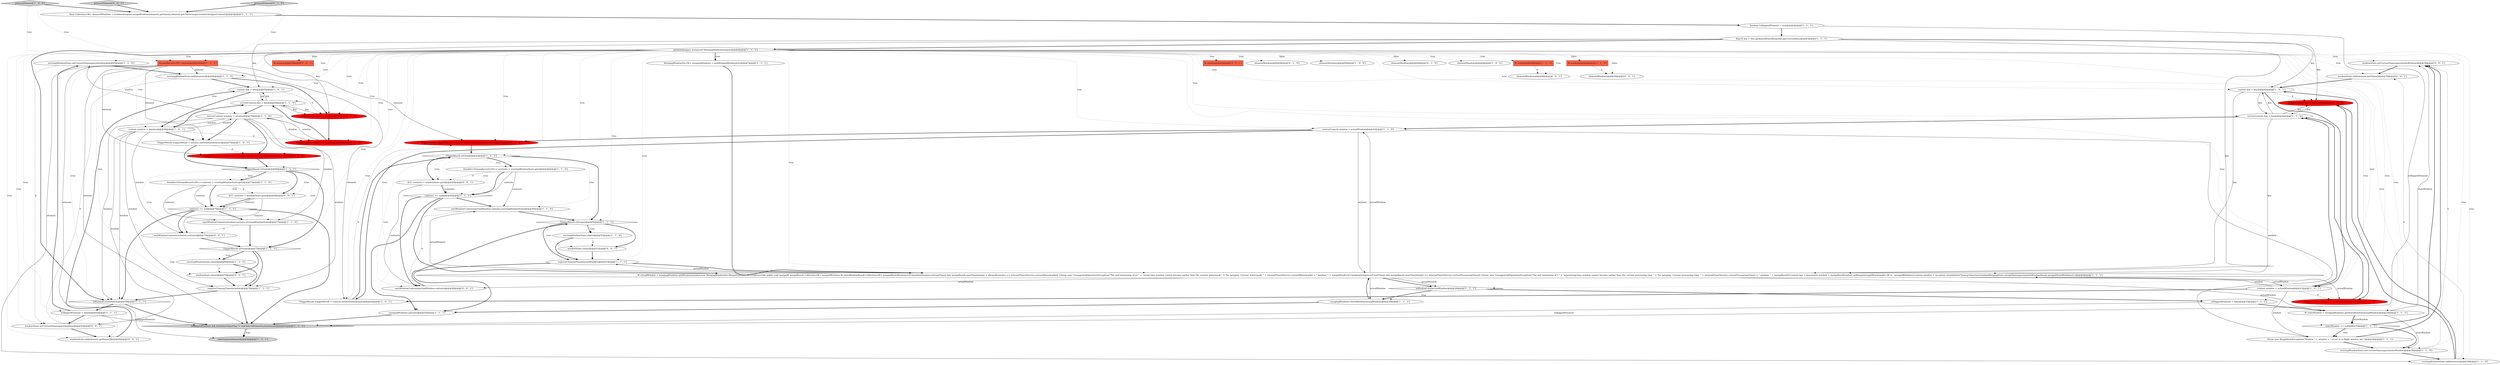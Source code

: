 digraph {
68 [style = filled, label = "W window@@@58@@@['0', '0', '1']", fillcolor = tomato, shape = box image = "AAA0AAABBB3BBB"];
69 [style = filled, label = "windowState.setCurrentNamespace(stateWindow)@@@38@@@['0', '0', '1']", fillcolor = white, shape = ellipse image = "AAA0AAABBB3BBB"];
61 [style = filled, label = "W window@@@8@@@['0', '0', '1']", fillcolor = tomato, shape = box image = "AAA0AAABBB3BBB"];
35 [style = filled, label = "mergingWindows.retireWindow(actualWindow)@@@30@@@['1', '1', '1']", fillcolor = white, shape = ellipse image = "AAA0AAABBB1BBB"];
53 [style = filled, label = "elementWindows@@@8@@@['0', '1', '0']", fillcolor = white, shape = ellipse image = "AAA0AAABBB2BBB"];
30 [style = filled, label = "contents == null@@@70@@@['1', '1', '1']", fillcolor = white, shape = diamond image = "AAA0AAABBB1BBB"];
5 [style = filled, label = "Iterable<StreamRecord<IN>> contents = evictingWindowState.get()@@@46@@@['1', '1', '0']", fillcolor = white, shape = ellipse image = "AAA0AAABBB1BBB"];
12 [style = filled, label = "Iterable<StreamRecord<IN>> contents = evictingWindowState.get()@@@73@@@['1', '1', '0']", fillcolor = white, shape = ellipse image = "AAA0AAABBB1BBB"];
24 [style = filled, label = "elementWindows@@@60@@@['1', '0', '0']", fillcolor = white, shape = ellipse image = "AAA0AAABBB1BBB"];
22 [style = filled, label = "MergingWindowSet<W> mergingWindows = getMergingWindowSet()@@@7@@@['1', '1', '1']", fillcolor = white, shape = ellipse image = "AAA0AAABBB1BBB"];
45 [style = filled, label = "processElement['1', '0', '0']", fillcolor = lightgray, shape = diamond image = "AAA0AAABBB1BBB"];
17 [style = filled, label = "emitWindowContents(window,contents,evictingWindowState)@@@77@@@['1', '1', '0']", fillcolor = white, shape = ellipse image = "AAA0AAABBB1BBB"];
11 [style = filled, label = "boolean isSkippedElement = true@@@4@@@['1', '1', '1']", fillcolor = white, shape = ellipse image = "AAA0AAABBB1BBB"];
46 [style = filled, label = "emitWindowContents(actualWindow,contents,evictingWindowState)@@@50@@@['1', '1', '0']", fillcolor = white, shape = ellipse image = "AAA0AAABBB1BBB"];
56 [style = filled, label = "TriggerResult triggerResult = triggerContext.onElement(element)@@@44@@@['0', '1', '0']", fillcolor = red, shape = ellipse image = "AAA1AAABBB2BBB"];
63 [style = filled, label = "windowState.clear()@@@76@@@['0', '0', '1']", fillcolor = white, shape = ellipse image = "AAA0AAABBB3BBB"];
4 [style = filled, label = "W stateWindow = mergingWindows.getStateWindow(actualWindow)@@@34@@@['1', '1', '1']", fillcolor = white, shape = ellipse image = "AAA0AAABBB1BBB"];
50 [style = filled, label = "evictingWindowState.setCurrentNamespace(window)@@@65@@@['1', '1', '0']", fillcolor = white, shape = ellipse image = "AAA0AAABBB1BBB"];
64 [style = filled, label = "elementWindows@@@8@@@['0', '0', '1']", fillcolor = white, shape = ellipse image = "AAA0AAABBB3BBB"];
42 [style = filled, label = "triggerResult.isPurge()@@@50@@@['1', '1', '1']", fillcolor = white, shape = diamond image = "AAA0AAABBB1BBB"];
59 [style = filled, label = "triggerContext.key = key@@@40@@@['0', '1', '0']", fillcolor = red, shape = ellipse image = "AAA1AAABBB2BBB"];
71 [style = filled, label = "ACC contents = windowState.get()@@@44@@@['0', '0', '1']", fillcolor = white, shape = ellipse image = "AAA0AAABBB3BBB"];
25 [style = filled, label = "triggerResult.isPurge()@@@75@@@['1', '1', '1']", fillcolor = white, shape = diamond image = "AAA0AAABBB1BBB"];
43 [style = filled, label = "TriggerResult triggerResult = context.onElement(element)@@@42@@@['1', '0', '1']", fillcolor = white, shape = ellipse image = "AAA0AAABBB1BBB"];
51 [style = filled, label = "elementWindows@@@60@@@['0', '1', '0']", fillcolor = white, shape = ellipse image = "AAA0AAABBB2BBB"];
70 [style = filled, label = "emitWindowContents(window,contents)@@@73@@@['0', '0', '1']", fillcolor = white, shape = ellipse image = "AAA0AAABBB3BBB"];
31 [style = filled, label = "stateWindow == null@@@35@@@['1', '1', '1']", fillcolor = white, shape = diamond image = "AAA0AAABBB1BBB"];
27 [style = filled, label = "isSkippedElement = false@@@33@@@['1', '1', '1']", fillcolor = white, shape = ellipse image = "AAA0AAABBB1BBB"];
8 [style = filled, label = "W actualWindow = mergingWindows.addWindow(window,new MergingWindowSet.MergeFunction<W>(){@Override public void merge(W mergeResult,Collection<W> mergedWindows,W stateWindowResult,Collection<W> mergedStateWindows){if ((windowAssigner.isEventTime() && mergeResult.maxTimestamp() + allowedLateness <= internalTimerService.currentWatermark())) {throw new UnsupportedOperationException(\"The end timestamp of an \" + \"event-time window cannot become earlier than the current watermark \" + \"by merging. Current watermark: \" + internalTimerService.currentWatermark() + \" window: \" + mergeResult)}if (!windowAssigner.isEventTime() && mergeResult.maxTimestamp() <= internalTimerService.currentProcessingTime()) {throw new UnsupportedOperationException(\"The end timestamp of a \" + \"processing-time window cannot become earlier than the current processing time \" + \"by merging. Current processing time: \" + internalTimerService.currentProcessingTime() + \" window: \" + mergeResult)}context.key = keycontext.window = mergeResultcontext.onMerge(mergedWindows)for (W m : mergedWindows){context.window = mcontext.clear()deleteCleanupTimer(m)}windowMergingState.mergeNamespaces(stateWindowResult,mergedStateWindows)}})@@@9@@@['1', '1', '1']", fillcolor = white, shape = ellipse image = "AAA0AAABBB1BBB"];
34 [style = filled, label = "isSkippedElement = false@@@62@@@['1', '1', '1']", fillcolor = white, shape = ellipse image = "AAA0AAABBB1BBB"];
7 [style = filled, label = "evictorContext.key = key@@@69@@@['1', '1', '0']", fillcolor = white, shape = ellipse image = "AAA0AAABBB1BBB"];
36 [style = filled, label = "evictingWindowState.setCurrentNamespace(stateWindow)@@@38@@@['1', '1', '0']", fillcolor = white, shape = ellipse image = "AAA0AAABBB1BBB"];
48 [style = filled, label = "final K key = this.getKeyedStateBackend().getCurrentKey()@@@5@@@['1', '1', '1']", fillcolor = white, shape = ellipse image = "AAA0AAABBB1BBB"];
74 [style = filled, label = "emitWindowContents(actualWindow,contents)@@@48@@@['0', '0', '1']", fillcolor = white, shape = ellipse image = "AAA0AAABBB3BBB"];
19 [style = filled, label = "isWindowLate(actualWindow)@@@29@@@['1', '1', '1']", fillcolor = white, shape = diamond image = "AAA0AAABBB1BBB"];
38 [style = filled, label = "evictorContext.window = window@@@70@@@['1', '1', '0']", fillcolor = white, shape = ellipse image = "AAA0AAABBB1BBB"];
26 [style = filled, label = "W window@@@8@@@['1', '1', '0']", fillcolor = tomato, shape = box image = "AAA0AAABBB1BBB"];
57 [style = filled, label = "TriggerResult triggerResult = triggerContext.onElement(element)@@@71@@@['0', '1', '0']", fillcolor = red, shape = ellipse image = "AAA1AAABBB2BBB"];
6 [style = filled, label = "elementWindows@@@8@@@['1', '0', '0']", fillcolor = white, shape = ellipse image = "AAA0AAABBB1BBB"];
1 [style = filled, label = "context.window = actualWindow@@@41@@@['1', '0', '1']", fillcolor = white, shape = ellipse image = "AAA0AAABBB1BBB"];
3 [style = filled, label = "context.key = key@@@65@@@['1', '0', '1']", fillcolor = white, shape = ellipse image = "AAA0AAABBB1BBB"];
0 [style = filled, label = "evictingWindowState.add(element)@@@66@@@['1', '1', '0']", fillcolor = white, shape = ellipse image = "AAA0AAABBB1BBB"];
39 [style = filled, label = "context.window = window@@@66@@@['1', '0', '1']", fillcolor = white, shape = ellipse image = "AAA0AAABBB1BBB"];
2 [style = filled, label = "StreamRecord<IN> element@@@2@@@['1', '1', '1']", fillcolor = tomato, shape = box image = "AAA0AAABBB1BBB"];
13 [style = filled, label = "mergingWindows.persist()@@@55@@@['1', '1', '1']", fillcolor = white, shape = ellipse image = "AAA0AAABBB1BBB"];
23 [style = filled, label = "isWindowLate(window)@@@59@@@['1', '1', '1']", fillcolor = white, shape = diamond image = "AAA0AAABBB1BBB"];
14 [style = filled, label = "throw new IllegalStateException(\"Window \" + window + \" is not in in-flight window set.\")@@@36@@@['1', '1', '1']", fillcolor = white, shape = ellipse image = "AAA0AAABBB1BBB"];
47 [style = filled, label = "registerCleanupTimer(actualWindow)@@@53@@@['1', '1', '1']", fillcolor = white, shape = ellipse image = "AAA0AAABBB1BBB"];
44 [style = filled, label = "evictingWindowState.clear()@@@80@@@['1', '1', '0']", fillcolor = white, shape = ellipse image = "AAA0AAABBB1BBB"];
54 [style = filled, label = "triggerContext.key = key@@@67@@@['0', '1', '0']", fillcolor = red, shape = ellipse image = "AAA1AAABBB2BBB"];
10 [style = filled, label = "isSkippedElement && lateDataOutputTag != null && isElementLate(element)@@@81@@@['1', '1', '1']", fillcolor = lightgray, shape = diamond image = "AAA0AAABBB1BBB"];
72 [style = filled, label = "processElement['0', '0', '1']", fillcolor = lightgray, shape = diamond image = "AAA0AAABBB3BBB"];
20 [style = filled, label = "evictorContext.window = actualWindow@@@43@@@['1', '1', '0']", fillcolor = white, shape = ellipse image = "AAA0AAABBB1BBB"];
15 [style = filled, label = "sideOutput(element)@@@82@@@['1', '1', '1']", fillcolor = lightgray, shape = ellipse image = "AAA0AAABBB1BBB"];
29 [style = filled, label = "triggerResult.isFire()@@@68@@@['1', '1', '1']", fillcolor = white, shape = diamond image = "AAA0AAABBB1BBB"];
65 [style = filled, label = "windowState.setCurrentNamespace(window)@@@63@@@['0', '0', '1']", fillcolor = white, shape = ellipse image = "AAA0AAABBB3BBB"];
55 [style = filled, label = "triggerContext.window = window@@@68@@@['0', '1', '0']", fillcolor = red, shape = ellipse image = "AAA1AAABBB2BBB"];
32 [style = filled, label = "contents == null@@@45@@@['1', '1', '1']", fillcolor = white, shape = diamond image = "AAA0AAABBB1BBB"];
28 [style = filled, label = "registerCleanupTimer(window)@@@78@@@['1', '1', '1']", fillcolor = white, shape = ellipse image = "AAA0AAABBB1BBB"];
18 [style = filled, label = "evictingWindowState.clear()@@@53@@@['1', '1', '0']", fillcolor = white, shape = ellipse image = "AAA0AAABBB1BBB"];
58 [style = filled, label = "processElement['0', '1', '0']", fillcolor = lightgray, shape = diamond image = "AAA0AAABBB2BBB"];
62 [style = filled, label = "windowState.add(element.getValue())@@@39@@@['0', '0', '1']", fillcolor = white, shape = ellipse image = "AAA0AAABBB3BBB"];
66 [style = filled, label = "ACC contents = windowState.get()@@@69@@@['0', '0', '1']", fillcolor = white, shape = ellipse image = "AAA0AAABBB3BBB"];
16 [style = filled, label = "TriggerResult triggerResult = context.onElement(element)@@@67@@@['1', '0', '1']", fillcolor = white, shape = ellipse image = "AAA0AAABBB1BBB"];
49 [style = filled, label = "evictorContext.key = key@@@42@@@['1', '1', '0']", fillcolor = white, shape = ellipse image = "AAA0AAABBB1BBB"];
40 [style = filled, label = "triggerResult.isFire()@@@43@@@['1', '1', '1']", fillcolor = white, shape = diamond image = "AAA0AAABBB1BBB"];
41 [style = filled, label = "final Collection<W> elementWindows = windowAssigner.assignWindows(element.getValue(),element.getTimestamp(),windowAssignerContext)@@@3@@@['1', '1', '1']", fillcolor = white, shape = ellipse image = "AAA0AAABBB1BBB"];
52 [style = filled, label = "triggerContext.window = actualWindow@@@41@@@['0', '1', '0']", fillcolor = red, shape = ellipse image = "AAA1AAABBB2BBB"];
73 [style = filled, label = "elementWindows@@@58@@@['0', '0', '1']", fillcolor = white, shape = ellipse image = "AAA0AAABBB3BBB"];
9 [style = filled, label = "evictingWindowState.add(element)@@@39@@@['1', '1', '0']", fillcolor = white, shape = ellipse image = "AAA0AAABBB1BBB"];
60 [style = filled, label = "windowState.clear()@@@51@@@['0', '0', '1']", fillcolor = white, shape = ellipse image = "AAA0AAABBB3BBB"];
37 [style = filled, label = "context.key = key@@@40@@@['1', '0', '1']", fillcolor = white, shape = ellipse image = "AAA0AAABBB1BBB"];
33 [style = filled, label = "W window@@@60@@@['1', '1', '0']", fillcolor = tomato, shape = box image = "AAA0AAABBB1BBB"];
67 [style = filled, label = "windowState.add(element.getValue())@@@64@@@['0', '0', '1']", fillcolor = white, shape = ellipse image = "AAA0AAABBB3BBB"];
21 [style = filled, label = "windowAssigner instanceof MergingWindowAssigner@@@6@@@['1', '1', '1']", fillcolor = white, shape = diamond image = "AAA0AAABBB1BBB"];
54->55 [style = bold, label=""];
17->25 [style = bold, label=""];
49->59 [style = solid, label="key"];
65->67 [style = bold, label=""];
72->41 [style = bold, label=""];
21->8 [style = dotted, label="true"];
2->43 [style = solid, label="element"];
46->74 [style = dashed, label="0"];
48->54 [style = solid, label="key"];
58->2 [style = dotted, label="true"];
5->71 [style = dashed, label="0"];
40->5 [style = dotted, label="true"];
57->29 [style = bold, label=""];
21->52 [style = dotted, label="true"];
21->27 [style = dotted, label="true"];
34->10 [style = solid, label="isSkippedElement"];
40->32 [style = dotted, label="true"];
2->15 [style = solid, label="element"];
42->60 [style = bold, label=""];
41->11 [style = bold, label=""];
34->50 [style = bold, label=""];
1->14 [style = solid, label="window"];
25->44 [style = bold, label=""];
9->37 [style = bold, label=""];
38->17 [style = solid, label="window"];
21->38 [style = dotted, label="true"];
39->65 [style = solid, label="window"];
43->56 [style = dashed, label="0"];
20->14 [style = solid, label="window"];
22->8 [style = bold, label=""];
43->40 [style = bold, label=""];
25->63 [style = bold, label=""];
40->46 [style = dotted, label="true"];
21->56 [style = dotted, label="true"];
8->52 [style = solid, label="actualWindow"];
27->10 [style = solid, label="isSkippedElement"];
60->47 [style = bold, label=""];
21->26 [style = dotted, label="true"];
63->28 [style = bold, label=""];
21->33 [style = dotted, label="false"];
21->23 [style = dotted, label="true"];
49->8 [style = solid, label="key"];
21->7 [style = dotted, label="true"];
21->57 [style = dotted, label="true"];
39->28 [style = solid, label="window"];
4->31 [style = solid, label="stateWindow"];
48->21 [style = bold, label=""];
35->8 [style = bold, label=""];
21->39 [style = dotted, label="true"];
20->43 [style = bold, label=""];
21->64 [style = dotted, label="true"];
3->39 [style = bold, label=""];
66->70 [style = solid, label="contents"];
21->37 [style = dotted, label="true"];
8->19 [style = solid, label="actualWindow"];
67->3 [style = bold, label=""];
19->35 [style = dotted, label="true"];
30->70 [style = bold, label=""];
25->44 [style = dotted, label="true"];
37->59 [style = dashed, label="0"];
31->14 [style = bold, label=""];
0->3 [style = bold, label=""];
45->41 [style = bold, label=""];
46->42 [style = bold, label=""];
31->69 [style = bold, label=""];
21->42 [style = dotted, label="true"];
29->66 [style = dotted, label="true"];
3->54 [style = dashed, label="0"];
25->28 [style = bold, label=""];
33->73 [style = dashed, label="0"];
38->28 [style = solid, label="window"];
21->20 [style = dotted, label="true"];
36->9 [style = bold, label=""];
8->1 [style = solid, label="actualWindow"];
11->48 [style = bold, label=""];
2->0 [style = solid, label="element"];
72->2 [style = dotted, label="true"];
21->0 [style = dotted, label="true"];
37->1 [style = bold, label=""];
16->29 [style = bold, label=""];
21->29 [style = dotted, label="true"];
21->22 [style = dotted, label="true"];
1->49 [style = bold, label=""];
29->66 [style = bold, label=""];
21->50 [style = dotted, label="true"];
12->66 [style = dashed, label="0"];
42->60 [style = dotted, label="true"];
38->39 [style = solid, label="window"];
8->74 [style = solid, label="actualWindow"];
21->24 [style = dotted, label="false"];
31->14 [style = dotted, label="true"];
21->28 [style = dotted, label="true"];
38->57 [style = bold, label=""];
69->62 [style = bold, label=""];
21->69 [style = dotted, label="true"];
39->38 [style = solid, label="window"];
74->42 [style = bold, label=""];
21->9 [style = dotted, label="true"];
21->54 [style = dotted, label="true"];
38->23 [style = solid, label="window"];
40->5 [style = bold, label=""];
39->7 [style = bold, label=""];
21->31 [style = dotted, label="true"];
21->22 [style = bold, label=""];
55->7 [style = bold, label=""];
21->40 [style = dotted, label="true"];
71->32 [style = bold, label=""];
14->69 [style = bold, label=""];
16->57 [style = dashed, label="0"];
30->10 [style = bold, label=""];
23->10 [style = bold, label=""];
39->70 [style = solid, label="window"];
66->30 [style = bold, label=""];
4->69 [style = solid, label="stateWindow"];
21->13 [style = dotted, label="true"];
50->65 [style = dashed, label="0"];
21->16 [style = dotted, label="true"];
48->8 [style = solid, label="key"];
54->7 [style = solid, label="key"];
56->40 [style = bold, label=""];
39->55 [style = dashed, label="0"];
8->4 [style = solid, label="actualWindow"];
21->6 [style = dotted, label="true"];
21->23 [style = bold, label=""];
14->36 [style = bold, label=""];
17->70 [style = dashed, label="0"];
13->10 [style = bold, label=""];
48->59 [style = solid, label="key"];
29->17 [style = dotted, label="true"];
8->20 [style = solid, label="actualWindow"];
39->16 [style = bold, label=""];
30->17 [style = bold, label=""];
32->46 [style = bold, label=""];
18->47 [style = bold, label=""];
45->2 [style = dotted, label="true"];
8->35 [style = solid, label="actualWindow"];
40->74 [style = dotted, label="true"];
21->73 [style = dotted, label="false"];
38->16 [style = bold, label=""];
42->47 [style = bold, label=""];
38->55 [style = solid, label="window"];
31->36 [style = bold, label=""];
4->36 [style = solid, label="stateWindow"];
48->3 [style = solid, label="key"];
21->49 [style = dotted, label="true"];
37->49 [style = solid, label="key"];
1->8 [style = solid, label="window"];
47->13 [style = bold, label=""];
36->69 [style = dashed, label="0"];
34->65 [style = bold, label=""];
66->30 [style = solid, label="contents"];
5->32 [style = bold, label=""];
39->23 [style = solid, label="window"];
4->31 [style = bold, label=""];
40->71 [style = bold, label=""];
21->25 [style = dotted, label="true"];
21->61 [style = dotted, label="true"];
18->60 [style = dashed, label="0"];
32->8 [style = bold, label=""];
8->47 [style = solid, label="actualWindow"];
48->37 [style = solid, label="key"];
26->64 [style = dashed, label="0"];
42->18 [style = dotted, label="true"];
28->23 [style = bold, label=""];
21->53 [style = dotted, label="true"];
50->0 [style = bold, label=""];
9->59 [style = bold, label=""];
19->35 [style = bold, label=""];
0->67 [style = dashed, label="0"];
9->62 [style = dashed, label="0"];
21->3 [style = dotted, label="true"];
2->57 [style = solid, label="element"];
0->54 [style = bold, label=""];
3->7 [style = solid, label="key"];
49->20 [style = bold, label=""];
12->17 [style = solid, label="contents"];
21->43 [style = dotted, label="true"];
21->47 [style = dotted, label="true"];
21->51 [style = dotted, label="false"];
40->71 [style = dotted, label="true"];
42->18 [style = bold, label=""];
32->74 [style = bold, label=""];
10->15 [style = bold, label=""];
28->10 [style = bold, label=""];
47->8 [style = bold, label=""];
20->56 [style = bold, label=""];
21->1 [style = dotted, label="true"];
37->8 [style = solid, label="key"];
52->49 [style = bold, label=""];
8->19 [style = bold, label=""];
1->43 [style = bold, label=""];
2->16 [style = solid, label="element"];
2->56 [style = solid, label="element"];
30->23 [style = bold, label=""];
1->52 [style = dashed, label="0"];
59->52 [style = bold, label=""];
12->30 [style = solid, label="contents"];
29->25 [style = bold, label=""];
5->32 [style = solid, label="contents"];
12->30 [style = bold, label=""];
21->34 [style = dotted, label="true"];
21->68 [style = dotted, label="false"];
20->8 [style = solid, label="window"];
2->10 [style = solid, label="element"];
29->12 [style = dotted, label="true"];
44->63 [style = dashed, label="0"];
5->46 [style = solid, label="contents"];
21->4 [style = dotted, label="true"];
58->41 [style = bold, label=""];
49->37 [style = solid, label="key"];
7->3 [style = solid, label="key"];
21->65 [style = dotted, label="true"];
21->36 [style = dotted, label="true"];
10->15 [style = dotted, label="true"];
27->4 [style = bold, label=""];
7->38 [style = bold, label=""];
21->59 [style = dotted, label="true"];
29->12 [style = bold, label=""];
21->55 [style = dotted, label="true"];
29->70 [style = dotted, label="true"];
38->50 [style = solid, label="window"];
62->37 [style = bold, label=""];
71->32 [style = solid, label="contents"];
44->28 [style = bold, label=""];
19->27 [style = bold, label=""];
21->19 [style = dotted, label="true"];
29->30 [style = dotted, label="true"];
23->34 [style = bold, label=""];
8->46 [style = solid, label="actualWindow"];
59->49 [style = solid, label="key"];
11->10 [style = solid, label="isSkippedElement"];
71->74 [style = solid, label="contents"];
21->67 [style = dotted, label="true"];
21->62 [style = dotted, label="true"];
70->25 [style = bold, label=""];
32->13 [style = bold, label=""];
35->13 [style = bold, label=""];
55->38 [style = solid, label="window"];
40->42 [style = bold, label=""];
2->9 [style = solid, label="element"];
7->54 [style = solid, label="key"];
25->63 [style = dotted, label="true"];
}
